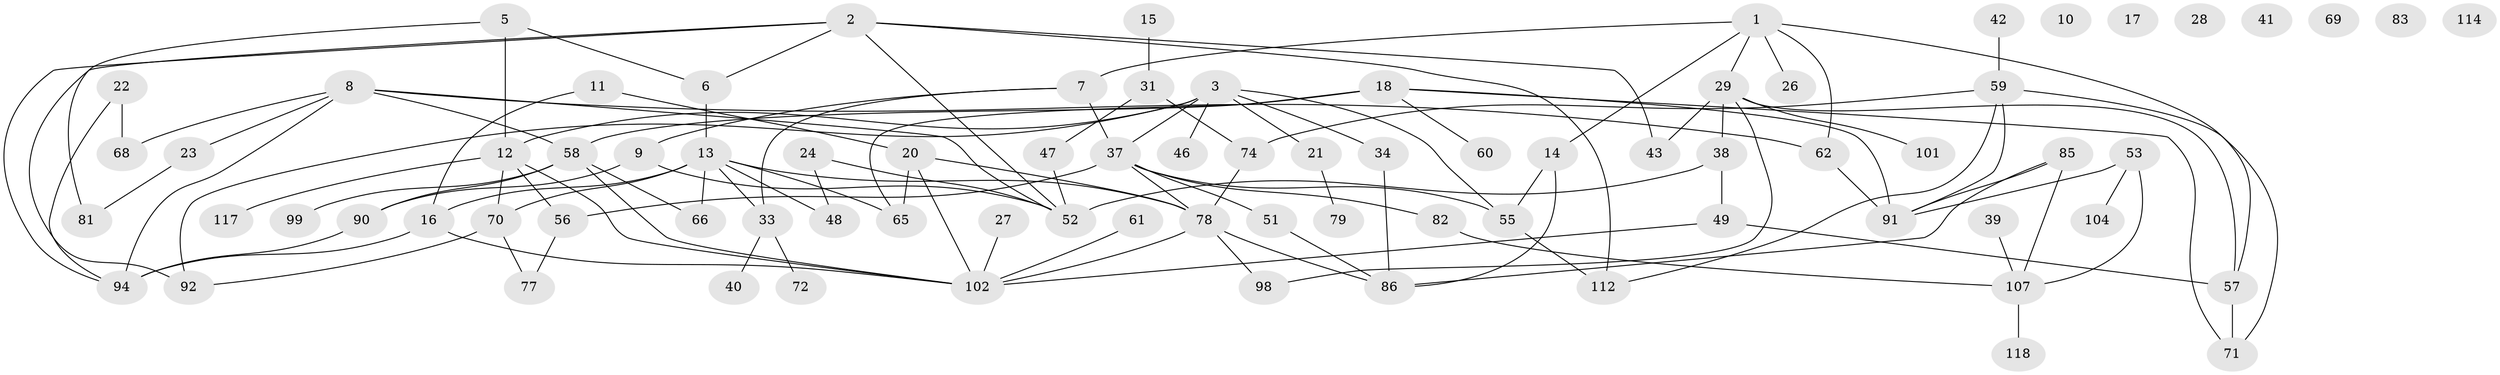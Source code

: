 // Generated by graph-tools (version 1.1) at 2025/23/03/03/25 07:23:24]
// undirected, 81 vertices, 118 edges
graph export_dot {
graph [start="1"]
  node [color=gray90,style=filled];
  1 [super="+4"];
  2 [super="+110"];
  3 [super="+32"];
  5;
  6;
  7 [super="+103"];
  8 [super="+30"];
  9 [super="+35"];
  10;
  11 [super="+93"];
  12 [super="+89"];
  13 [super="+50"];
  14;
  15;
  16 [super="+19"];
  17;
  18 [super="+25"];
  20 [super="+36"];
  21 [super="+113"];
  22;
  23 [super="+75"];
  24;
  26;
  27;
  28;
  29 [super="+87"];
  31 [super="+111"];
  33;
  34 [super="+44"];
  37 [super="+88"];
  38;
  39;
  40 [super="+105"];
  41;
  42 [super="+45"];
  43;
  46 [super="+95"];
  47;
  48;
  49 [super="+67"];
  51 [super="+84"];
  52 [super="+54"];
  53;
  55 [super="+63"];
  56 [super="+64"];
  57 [super="+97"];
  58 [super="+73"];
  59 [super="+76"];
  60;
  61;
  62;
  65;
  66 [super="+116"];
  68;
  69;
  70 [super="+80"];
  71;
  72;
  74;
  77;
  78 [super="+106"];
  79;
  81 [super="+96"];
  82;
  83;
  85 [super="+109"];
  86;
  90;
  91;
  92;
  94 [super="+100"];
  98;
  99;
  101;
  102 [super="+108"];
  104;
  107 [super="+115"];
  112;
  114;
  117;
  118;
  1 -- 26;
  1 -- 14;
  1 -- 29;
  1 -- 62;
  1 -- 57;
  1 -- 7;
  2 -- 6;
  2 -- 43;
  2 -- 112;
  2 -- 52;
  2 -- 92;
  2 -- 94;
  3 -- 21;
  3 -- 34;
  3 -- 55;
  3 -- 92;
  3 -- 37;
  3 -- 12;
  3 -- 46;
  5 -- 6;
  5 -- 12;
  5 -- 81;
  6 -- 13;
  7 -- 9;
  7 -- 33;
  7 -- 37 [weight=2];
  8 -- 23;
  8 -- 62;
  8 -- 68;
  8 -- 52;
  8 -- 58;
  8 -- 94;
  9 -- 90;
  9 -- 52;
  11 -- 16;
  11 -- 20;
  12 -- 117;
  12 -- 70;
  12 -- 102;
  12 -- 56;
  13 -- 16;
  13 -- 48;
  13 -- 78;
  13 -- 33;
  13 -- 65;
  13 -- 66;
  13 -- 70;
  14 -- 86;
  14 -- 55;
  15 -- 31;
  16 -- 94;
  16 -- 102;
  18 -- 58 [weight=2];
  18 -- 65;
  18 -- 71;
  18 -- 91;
  18 -- 60;
  20 -- 65;
  20 -- 102;
  20 -- 78;
  21 -- 79;
  22 -- 68;
  22 -- 94;
  23 -- 81;
  24 -- 48;
  24 -- 52;
  27 -- 102;
  29 -- 38;
  29 -- 57;
  29 -- 101;
  29 -- 98;
  29 -- 43;
  31 -- 74;
  31 -- 47;
  33 -- 40;
  33 -- 72;
  34 -- 86;
  37 -- 55;
  37 -- 78;
  37 -- 82;
  37 -- 51;
  37 -- 56;
  38 -- 49;
  38 -- 52;
  39 -- 107;
  42 -- 59;
  47 -- 52;
  49 -- 102;
  49 -- 57;
  51 -- 86;
  53 -- 91;
  53 -- 104;
  53 -- 107;
  55 -- 112;
  56 -- 77;
  57 -- 71;
  58 -- 99;
  58 -- 90;
  58 -- 102;
  58 -- 66;
  59 -- 71;
  59 -- 74;
  59 -- 91;
  59 -- 112;
  61 -- 102;
  62 -- 91;
  70 -- 77;
  70 -- 92;
  74 -- 78;
  78 -- 86;
  78 -- 98;
  78 -- 102;
  82 -- 107;
  85 -- 86;
  85 -- 91;
  85 -- 107;
  90 -- 94;
  107 -- 118;
}
